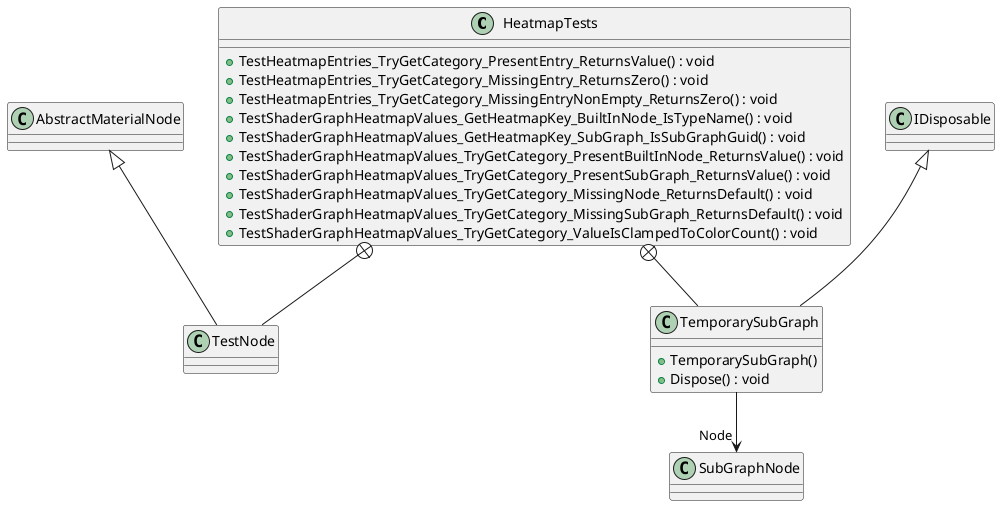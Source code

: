 @startuml
class HeatmapTests {
    + TestHeatmapEntries_TryGetCategory_PresentEntry_ReturnsValue() : void
    + TestHeatmapEntries_TryGetCategory_MissingEntry_ReturnsZero() : void
    + TestHeatmapEntries_TryGetCategory_MissingEntryNonEmpty_ReturnsZero() : void
    + TestShaderGraphHeatmapValues_GetHeatmapKey_BuiltInNode_IsTypeName() : void
    + TestShaderGraphHeatmapValues_GetHeatmapKey_SubGraph_IsSubGraphGuid() : void
    + TestShaderGraphHeatmapValues_TryGetCategory_PresentBuiltInNode_ReturnsValue() : void
    + TestShaderGraphHeatmapValues_TryGetCategory_PresentSubGraph_ReturnsValue() : void
    + TestShaderGraphHeatmapValues_TryGetCategory_MissingNode_ReturnsDefault() : void
    + TestShaderGraphHeatmapValues_TryGetCategory_MissingSubGraph_ReturnsDefault() : void
    + TestShaderGraphHeatmapValues_TryGetCategory_ValueIsClampedToColorCount() : void
}
class TestNode {
}
class TemporarySubGraph {
    + TemporarySubGraph()
    + Dispose() : void
}
HeatmapTests +-- TestNode
AbstractMaterialNode <|-- TestNode
HeatmapTests +-- TemporarySubGraph
IDisposable <|-- TemporarySubGraph
TemporarySubGraph --> "Node" SubGraphNode
@enduml
